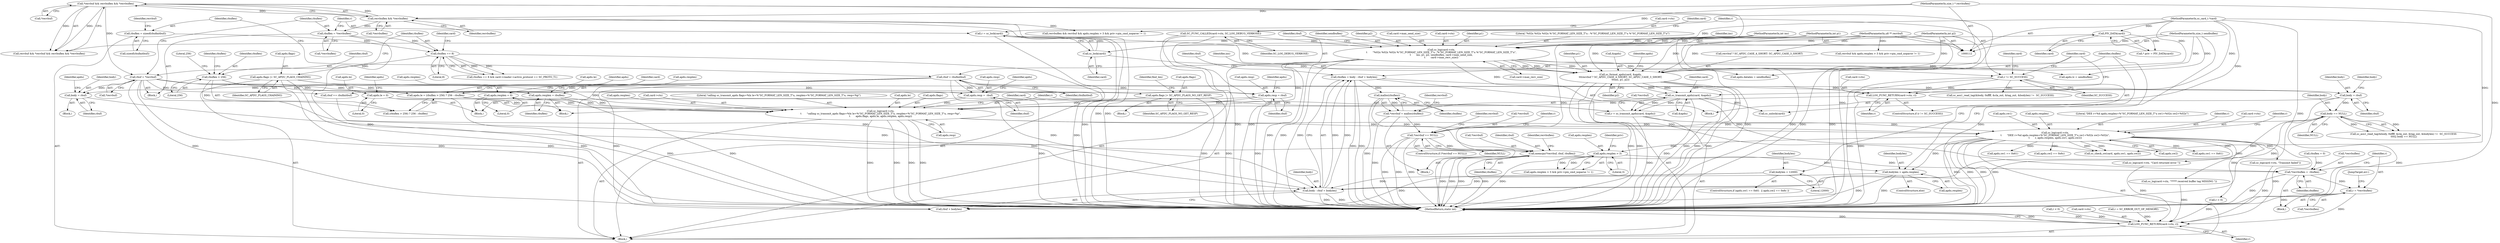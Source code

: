 digraph "0_OpenSC_8fe377e93b4b56060e5bbfb6f3142ceaeca744fa_14@integer" {
"1000444" [label="(Call,rbuflen = body - rbuf + bodylen)"];
"1000446" [label="(Call,body - rbuf + bodylen)"];
"1000411" [label="(Call,body == NULL)"];
"1000394" [label="(Call,body = rbuf)"];
"1000178" [label="(Call,rbuf = *recvbuf)"];
"1000170" [label="(Call,*recvbuf && recvbuflen && *recvbuflen)"];
"1000173" [label="(Call,recvbuflen && *recvbuflen)"];
"1000120" [label="(MethodParameterIn,size_t * recvbuflen)"];
"1000160" [label="(Call,rbuf = rbufinitbuf)"];
"1000420" [label="(Call,body = rbuf)"];
"1000435" [label="(Call,bodylen = 12000)"];
"1000439" [label="(Call,bodylen = apdu.resplen)"];
"1000379" [label="(Call,apdu.resplen > 3)"];
"1000314" [label="(Call,sc_log(card->ctx,\n\t       \"DEE r=%d apdu.resplen=%\"SC_FORMAT_LEN_SIZE_T\"u sw1=%02x sw2=%02x\",\n\t       r, apdu.resplen, apdu.sw1, apdu.sw2))"];
"1000291" [label="(Call,sc_log(card->ctx,\n\t       \"calling sc_transmit_apdu flags=%lx le=%\"SC_FORMAT_LEN_SIZE_T\"u, resplen=%\"SC_FORMAT_LEN_SIZE_T\"u, resp=%p\",\n\t       apdu.flags, apdu.le, apdu.resplen, apdu.resp))"];
"1000194" [label="(Call,LOG_FUNC_RETURN(card->ctx, r))"];
"1000145" [label="(Call,sc_log(card->ctx,\n\t       \"%02x %02x %02x %\"SC_FORMAT_LEN_SIZE_T\"u : %\"SC_FORMAT_LEN_SIZE_T\"u %\"SC_FORMAT_LEN_SIZE_T\"u\",\n\t       ins, p1, p2, sendbuflen, card->max_send_size,\n\t       card->max_recv_size))"];
"1000140" [label="(Call,SC_FUNC_CALLED(card->ctx, SC_LOG_DEBUG_VERBOSE))"];
"1000114" [label="(MethodParameterIn,int ins)"];
"1000115" [label="(MethodParameterIn,int p1)"];
"1000116" [label="(MethodParameterIn,int p2)"];
"1000118" [label="(MethodParameterIn,size_t sendbuflen)"];
"1000191" [label="(Call,r != SC_SUCCESS)"];
"1000186" [label="(Call,r = sc_lock(card))"];
"1000188" [label="(Call,sc_lock(card))"];
"1000138" [label="(Call,PIV_DATA(card))"];
"1000113" [label="(MethodParameterIn,sc_card_t *card)"];
"1000228" [label="(Call,apdu.flags |= SC_APDU_FLAGS_NO_GET_RESP)"];
"1000210" [label="(Call,apdu.flags |= SC_APDU_FLAGS_CHAINING)"];
"1000259" [label="(Call,apdu.le = (rbuflen > 256) ? 256 : rbuflen)"];
"1000264" [label="(Call,rbuflen > 256)"];
"1000217" [label="(Call,rbuflen == 8)"];
"1000163" [label="(Call,rbuflen = sizeof(rbufinitbuf))"];
"1000182" [label="(Call,rbuflen = *recvbuflen)"];
"1000281" [label="(Call,apdu.le = 0)"];
"1000286" [label="(Call,apdu.resplen = 0)"];
"1000269" [label="(Call,apdu.resplen = rbuflen)"];
"1000254" [label="(Call,apdu.resp = rbuf)"];
"1000276" [label="(Call,apdu.resp =  rbuf)"];
"1000308" [label="(Call,r = sc_transmit_apdu(card, &apdu))"];
"1000310" [label="(Call,sc_transmit_apdu(card, &apdu))"];
"1000199" [label="(Call,sc_format_apdu(card, &apdu,\n\t\t\trecvbuf ? SC_APDU_CASE_4_SHORT: SC_APDU_CASE_3_SHORT,\n\t\t\tins, p1, p2))"];
"1000119" [label="(MethodParameterIn,u8 ** recvbuf)"];
"1000459" [label="(Call,malloc(rbuflen))"];
"1000456" [label="(Call,*recvbuf = malloc(rbuflen))"];
"1000462" [label="(Call,*recvbuf == NULL)"];
"1000471" [label="(Call,memcpy(*recvbuf, rbuf, rbuflen))"];
"1000479" [label="(Call,*recvbuflen =  rbuflen)"];
"1000483" [label="(Call,r = *recvbuflen)"];
"1000490" [label="(Call,LOG_FUNC_RETURN(card->ctx, r))"];
"1000281" [label="(Call,apdu.le = 0)"];
"1000473" [label="(Identifier,recvbuf)"];
"1000273" [label="(Identifier,rbuflen)"];
"1000188" [label="(Call,sc_lock(card))"];
"1000312" [label="(Call,&apdu)"];
"1000461" [label="(ControlStructure,if (*recvbuf == NULL))"];
"1000116" [label="(MethodParameterIn,int p2)"];
"1000364" [label="(Call,sc_log(card->ctx, \"Card returned error \"))"];
"1000192" [label="(Identifier,r)"];
"1000421" [label="(Identifier,body)"];
"1000483" [label="(Call,r = *recvbuflen)"];
"1000439" [label="(Call,bodylen = apdu.resplen)"];
"1000183" [label="(Identifier,rbuflen)"];
"1000425" [label="(Call,apdu.sw1 == 0x61)"];
"1000266" [label="(Literal,256)"];
"1000219" [label="(Literal,8)"];
"1000291" [label="(Call,sc_log(card->ctx,\n\t       \"calling sc_transmit_apdu flags=%lx le=%\"SC_FORMAT_LEN_SIZE_T\"u, resplen=%\"SC_FORMAT_LEN_SIZE_T\"u, resp=%p\",\n\t       apdu.flags, apdu.le, apdu.resplen, apdu.resp))"];
"1000199" [label="(Call,sc_format_apdu(card, &apdu,\n\t\t\trecvbuf ? SC_APDU_CASE_4_SHORT: SC_APDU_CASE_3_SHORT,\n\t\t\tins, p1, p2))"];
"1000310" [label="(Call,sc_transmit_apdu(card, &apdu))"];
"1000194" [label="(Call,LOG_FUNC_RETURN(card->ctx, r))"];
"1000186" [label="(Call,r = sc_lock(card))"];
"1000285" [label="(Literal,0)"];
"1000446" [label="(Call,body - rbuf + bodylen)"];
"1000445" [label="(Identifier,rbuflen)"];
"1000302" [label="(Call,apdu.resplen)"];
"1000208" [label="(Identifier,p1)"];
"1000270" [label="(Call,apdu.resplen)"];
"1000119" [label="(MethodParameterIn,u8 ** recvbuf)"];
"1000309" [label="(Identifier,r)"];
"1000440" [label="(Identifier,bodylen)"];
"1000140" [label="(Call,SC_FUNC_CALLED(card->ctx, SC_LOG_DEBUG_VERBOSE))"];
"1000227" [label="(Block,)"];
"1000287" [label="(Call,apdu.resplen)"];
"1000271" [label="(Identifier,apdu)"];
"1000290" [label="(Literal,0)"];
"1000311" [label="(Identifier,card)"];
"1000211" [label="(Call,apdu.flags)"];
"1000435" [label="(Call,bodylen = 12000)"];
"1000413" [label="(Identifier,NULL)"];
"1000232" [label="(Identifier,SC_APDU_FLAGS_NO_GET_RESP)"];
"1000471" [label="(Call,memcpy(*recvbuf, rbuf, rbuflen))"];
"1000280" [label="(Identifier,rbuf)"];
"1000314" [label="(Call,sc_log(card->ctx,\n\t       \"DEE r=%d apdu.resplen=%\"SC_FORMAT_LEN_SIZE_T\"u sw1=%02x sw2=%02x\",\n\t       r, apdu.resplen, apdu.sw1, apdu.sw2))"];
"1000293" [label="(Identifier,card)"];
"1000374" [label="(Call,recvbuflen && recvbuf && apdu.resplen > 3 && priv->pin_cmd_noparse != 1)"];
"1000258" [label="(Identifier,rbuf)"];
"1000488" [label="(Call,sc_unlock(card))"];
"1000448" [label="(Call,rbuf + bodylen)"];
"1000412" [label="(Identifier,body)"];
"1000180" [label="(Call,*recvbuf)"];
"1000292" [label="(Call,card->ctx)"];
"1000282" [label="(Call,apdu.le)"];
"1000457" [label="(Call,*recvbuf)"];
"1000269" [label="(Call,apdu.resplen = rbuflen)"];
"1000241" [label="(Call,apdu.datalen = sendbuflen)"];
"1000331" [label="(Identifier,r)"];
"1000323" [label="(Call,apdu.sw1)"];
"1000415" [label="(Call,sc_log(card->ctx, \"***** received buffer tag MISSING \"))"];
"1000151" [label="(Identifier,p1)"];
"1000263" [label="(Call,(rbuflen > 256) ? 256 : rbuflen)"];
"1000121" [label="(Block,)"];
"1000255" [label="(Call,apdu.resp)"];
"1000479" [label="(Call,*recvbuflen =  rbuflen)"];
"1000459" [label="(Call,malloc(rbuflen))"];
"1000286" [label="(Call,apdu.resplen = 0)"];
"1000200" [label="(Identifier,card)"];
"1000320" [label="(Call,apdu.resplen)"];
"1000318" [label="(Literal,\"DEE r=%d apdu.resplen=%\"SC_FORMAT_LEN_SIZE_T\"u sw1=%02x sw2=%02x\")"];
"1000113" [label="(MethodParameterIn,sc_card_t *card)"];
"1000380" [label="(Call,apdu.resplen)"];
"1000316" [label="(Identifier,card)"];
"1000223" [label="(Identifier,card)"];
"1000465" [label="(Identifier,NULL)"];
"1000370" [label="(Call,rbuflen = 0)"];
"1000162" [label="(Identifier,rbufinitbuf)"];
"1000276" [label="(Call,apdu.resp =  rbuf)"];
"1000217" [label="(Call,rbuflen == 8)"];
"1000165" [label="(Call,sizeof(rbufinitbuf))"];
"1000277" [label="(Call,apdu.resp)"];
"1000308" [label="(Call,r = sc_transmit_apdu(card, &apdu))"];
"1000171" [label="(Call,*recvbuf)"];
"1000395" [label="(Identifier,body)"];
"1000164" [label="(Identifier,rbuflen)"];
"1000267" [label="(Literal,256)"];
"1000163" [label="(Call,rbuflen = sizeof(rbufinitbuf))"];
"1000455" [label="(Block,)"];
"1000394" [label="(Call,body = rbuf)"];
"1000453" [label="(Identifier,rbuf)"];
"1000288" [label="(Identifier,apdu)"];
"1000437" [label="(Literal,12000)"];
"1000147" [label="(Identifier,card)"];
"1000177" [label="(Block,)"];
"1000216" [label="(Call,rbuflen == 8 && card->reader->active_protocol == SC_PROTO_T1)"];
"1000149" [label="(Literal,\"%02x %02x %02x %\"SC_FORMAT_LEN_SIZE_T\"u : %\"SC_FORMAT_LEN_SIZE_T\"u %\"SC_FORMAT_LEN_SIZE_T\"u\")"];
"1000399" [label="(Call,sc_asn1_read_tag(&body, 0xffff, &cla_out, &tag_out, &bodylen) !=  SC_SUCCESS)"];
"1000463" [label="(Call,*recvbuf)"];
"1000168" [label="(Call,recvbuf && *recvbuf && recvbuflen && *recvbuflen)"];
"1000430" [label="(Call,apdu.sw2 == 0x6c)"];
"1000402" [label="(Identifier,body)"];
"1000452" [label="(Call,rbuf == rbufinitbuf)"];
"1000423" [label="(ControlStructure,if (apdu.sw1 == 0x61  || apdu.sw2 == 0x6c ))"];
"1000411" [label="(Call,body == NULL)"];
"1000472" [label="(Call,*recvbuf)"];
"1000444" [label="(Call,rbuflen = body - rbuf + bodylen)"];
"1000487" [label="(JumpTarget,err:)"];
"1000398" [label="(Call,sc_asn1_read_tag(&body, 0xffff, &cla_out, &tag_out, &bodylen) !=  SC_SUCCESS\n \t\t\t\t|| body == NULL)"];
"1000170" [label="(Call,*recvbuf && recvbuflen && *recvbuflen)"];
"1000254" [label="(Call,apdu.resp = rbuf)"];
"1000190" [label="(ControlStructure,if (r != SC_SUCCESS))"];
"1000468" [label="(Identifier,r)"];
"1000174" [label="(Identifier,recvbuflen)"];
"1000495" [label="(MethodReturn,static int)"];
"1000144" [label="(Identifier,SC_LOG_DEBUG_VERBOSE)"];
"1000482" [label="(Identifier,rbuflen)"];
"1000114" [label="(MethodParameterIn,int ins)"];
"1000193" [label="(Identifier,SC_SUCCESS)"];
"1000178" [label="(Call,rbuf = *recvbuf)"];
"1000138" [label="(Call,PIV_DATA(card))"];
"1000261" [label="(Identifier,apdu)"];
"1000379" [label="(Call,apdu.resplen > 3)"];
"1000295" [label="(Literal,\"calling sc_transmit_apdu flags=%lx le=%\"SC_FORMAT_LEN_SIZE_T\"u, resplen=%\"SC_FORMAT_LEN_SIZE_T\"u, resp=%p\")"];
"1000169" [label="(Identifier,recvbuf)"];
"1000478" [label="(Block,)"];
"1000485" [label="(Call,*recvbuflen)"];
"1000360" [label="(Call,r < 0)"];
"1000447" [label="(Identifier,body)"];
"1000115" [label="(MethodParameterIn,int p1)"];
"1000330" [label="(Call,r < 0)"];
"1000299" [label="(Call,apdu.le)"];
"1000484" [label="(Identifier,r)"];
"1000283" [label="(Identifier,apdu)"];
"1000210" [label="(Call,apdu.flags |= SC_APDU_FLAGS_CHAINING)"];
"1000236" [label="(Call,apdu.lc = sendbuflen)"];
"1000203" [label="(Call,recvbuf ? SC_APDU_CASE_4_SHORT: SC_APDU_CASE_3_SHORT)"];
"1000264" [label="(Call,rbuflen > 256)"];
"1000396" [label="(Identifier,rbuf)"];
"1000120" [label="(MethodParameterIn,size_t * recvbuflen)"];
"1000460" [label="(Identifier,rbuflen)"];
"1000161" [label="(Identifier,rbuf)"];
"1000150" [label="(Identifier,ins)"];
"1000139" [label="(Identifier,card)"];
"1000253" [label="(Block,)"];
"1000305" [label="(Call,apdu.resp)"];
"1000319" [label="(Identifier,r)"];
"1000268" [label="(Identifier,rbuflen)"];
"1000296" [label="(Call,apdu.flags)"];
"1000145" [label="(Call,sc_log(card->ctx,\n\t       \"%02x %02x %02x %\"SC_FORMAT_LEN_SIZE_T\"u : %\"SC_FORMAT_LEN_SIZE_T\"u %\"SC_FORMAT_LEN_SIZE_T\"u\",\n\t       ins, p1, p2, sendbuflen, card->max_send_size,\n\t       card->max_recv_size))"];
"1000265" [label="(Identifier,rbuflen)"];
"1000201" [label="(Call,&apdu)"];
"1000475" [label="(Identifier,rbuflen)"];
"1000474" [label="(Identifier,rbuf)"];
"1000153" [label="(Identifier,sendbuflen)"];
"1000464" [label="(Identifier,recvbuf)"];
"1000383" [label="(Literal,3)"];
"1000209" [label="(Identifier,p2)"];
"1000157" [label="(Call,card->max_recv_size)"];
"1000491" [label="(Call,card->ctx)"];
"1000234" [label="(Identifier,find_len)"];
"1000467" [label="(Call,r = SC_ERROR_OUT_OF_MEMORY)"];
"1000414" [label="(Block,)"];
"1000334" [label="(Call,sc_log(card->ctx, \"Transmit failed\"))"];
"1000136" [label="(Call,* priv = PIV_DATA(card))"];
"1000326" [label="(Call,apdu.sw2)"];
"1000438" [label="(ControlStructure,else)"];
"1000441" [label="(Call,apdu.resplen)"];
"1000187" [label="(Identifier,r)"];
"1000212" [label="(Identifier,apdu)"];
"1000422" [label="(Identifier,rbuf)"];
"1000490" [label="(Call,LOG_FUNC_RETURN(card->ctx, r))"];
"1000378" [label="(Call,apdu.resplen > 3 && priv->pin_cmd_noparse != 1)"];
"1000427" [label="(Identifier,apdu)"];
"1000184" [label="(Call,*recvbuflen)"];
"1000218" [label="(Identifier,rbuflen)"];
"1000207" [label="(Identifier,ins)"];
"1000214" [label="(Identifier,SC_APDU_FLAGS_CHAINING)"];
"1000344" [label="(Call,apdu.sw1 == 0x61)"];
"1000480" [label="(Call,*recvbuflen)"];
"1000420" [label="(Call,body = rbuf)"];
"1000315" [label="(Call,card->ctx)"];
"1000456" [label="(Call,*recvbuf = malloc(rbuflen))"];
"1000229" [label="(Call,apdu.flags)"];
"1000228" [label="(Call,apdu.flags |= SC_APDU_FLAGS_NO_GET_RESP)"];
"1000152" [label="(Identifier,p2)"];
"1000196" [label="(Identifier,card)"];
"1000477" [label="(Identifier,recvbuflen)"];
"1000154" [label="(Call,card->max_send_size)"];
"1000462" [label="(Call,*recvbuf == NULL)"];
"1000189" [label="(Identifier,card)"];
"1000118" [label="(MethodParameterIn,size_t sendbuflen)"];
"1000195" [label="(Call,card->ctx)"];
"1000275" [label="(Block,)"];
"1000141" [label="(Call,card->ctx)"];
"1000173" [label="(Call,recvbuflen && *recvbuflen)"];
"1000386" [label="(Identifier,priv)"];
"1000259" [label="(Call,apdu.le = (rbuflen > 256) ? 256 : rbuflen)"];
"1000182" [label="(Call,rbuflen = *recvbuflen)"];
"1000198" [label="(Identifier,r)"];
"1000436" [label="(Identifier,bodylen)"];
"1000179" [label="(Identifier,rbuf)"];
"1000191" [label="(Call,r != SC_SUCCESS)"];
"1000494" [label="(Identifier,r)"];
"1000160" [label="(Call,rbuf = rbufinitbuf)"];
"1000175" [label="(Call,*recvbuflen)"];
"1000146" [label="(Call,card->ctx)"];
"1000260" [label="(Call,apdu.le)"];
"1000389" [label="(Block,)"];
"1000376" [label="(Call,recvbuf && apdu.resplen > 3 && priv->pin_cmd_noparse != 1)"];
"1000351" [label="(Call,sc_check_sw(card, apdu.sw1, apdu.sw2))"];
"1000444" -> "1000389"  [label="AST: "];
"1000444" -> "1000446"  [label="CFG: "];
"1000445" -> "1000444"  [label="AST: "];
"1000446" -> "1000444"  [label="AST: "];
"1000453" -> "1000444"  [label="CFG: "];
"1000444" -> "1000495"  [label="DDG: "];
"1000444" -> "1000495"  [label="DDG: "];
"1000446" -> "1000444"  [label="DDG: "];
"1000446" -> "1000444"  [label="DDG: "];
"1000444" -> "1000459"  [label="DDG: "];
"1000444" -> "1000479"  [label="DDG: "];
"1000446" -> "1000448"  [label="CFG: "];
"1000447" -> "1000446"  [label="AST: "];
"1000448" -> "1000446"  [label="AST: "];
"1000446" -> "1000495"  [label="DDG: "];
"1000446" -> "1000495"  [label="DDG: "];
"1000411" -> "1000446"  [label="DDG: "];
"1000420" -> "1000446"  [label="DDG: "];
"1000394" -> "1000446"  [label="DDG: "];
"1000178" -> "1000446"  [label="DDG: "];
"1000160" -> "1000446"  [label="DDG: "];
"1000435" -> "1000446"  [label="DDG: "];
"1000439" -> "1000446"  [label="DDG: "];
"1000411" -> "1000398"  [label="AST: "];
"1000411" -> "1000413"  [label="CFG: "];
"1000412" -> "1000411"  [label="AST: "];
"1000413" -> "1000411"  [label="AST: "];
"1000398" -> "1000411"  [label="CFG: "];
"1000411" -> "1000495"  [label="DDG: "];
"1000411" -> "1000398"  [label="DDG: "];
"1000411" -> "1000398"  [label="DDG: "];
"1000394" -> "1000411"  [label="DDG: "];
"1000411" -> "1000462"  [label="DDG: "];
"1000394" -> "1000389"  [label="AST: "];
"1000394" -> "1000396"  [label="CFG: "];
"1000395" -> "1000394"  [label="AST: "];
"1000396" -> "1000394"  [label="AST: "];
"1000402" -> "1000394"  [label="CFG: "];
"1000178" -> "1000394"  [label="DDG: "];
"1000160" -> "1000394"  [label="DDG: "];
"1000178" -> "1000177"  [label="AST: "];
"1000178" -> "1000180"  [label="CFG: "];
"1000179" -> "1000178"  [label="AST: "];
"1000180" -> "1000178"  [label="AST: "];
"1000183" -> "1000178"  [label="CFG: "];
"1000178" -> "1000495"  [label="DDG: "];
"1000170" -> "1000178"  [label="DDG: "];
"1000178" -> "1000254"  [label="DDG: "];
"1000178" -> "1000276"  [label="DDG: "];
"1000178" -> "1000420"  [label="DDG: "];
"1000178" -> "1000448"  [label="DDG: "];
"1000178" -> "1000452"  [label="DDG: "];
"1000170" -> "1000168"  [label="AST: "];
"1000170" -> "1000171"  [label="CFG: "];
"1000170" -> "1000173"  [label="CFG: "];
"1000171" -> "1000170"  [label="AST: "];
"1000173" -> "1000170"  [label="AST: "];
"1000168" -> "1000170"  [label="CFG: "];
"1000170" -> "1000495"  [label="DDG: "];
"1000170" -> "1000495"  [label="DDG: "];
"1000170" -> "1000168"  [label="DDG: "];
"1000170" -> "1000168"  [label="DDG: "];
"1000173" -> "1000170"  [label="DDG: "];
"1000173" -> "1000170"  [label="DDG: "];
"1000173" -> "1000174"  [label="CFG: "];
"1000173" -> "1000175"  [label="CFG: "];
"1000174" -> "1000173"  [label="AST: "];
"1000175" -> "1000173"  [label="AST: "];
"1000173" -> "1000495"  [label="DDG: "];
"1000173" -> "1000495"  [label="DDG: "];
"1000120" -> "1000173"  [label="DDG: "];
"1000173" -> "1000182"  [label="DDG: "];
"1000173" -> "1000374"  [label="DDG: "];
"1000120" -> "1000112"  [label="AST: "];
"1000120" -> "1000495"  [label="DDG: "];
"1000120" -> "1000374"  [label="DDG: "];
"1000160" -> "1000121"  [label="AST: "];
"1000160" -> "1000162"  [label="CFG: "];
"1000161" -> "1000160"  [label="AST: "];
"1000162" -> "1000160"  [label="AST: "];
"1000164" -> "1000160"  [label="CFG: "];
"1000160" -> "1000254"  [label="DDG: "];
"1000160" -> "1000276"  [label="DDG: "];
"1000160" -> "1000420"  [label="DDG: "];
"1000160" -> "1000448"  [label="DDG: "];
"1000160" -> "1000452"  [label="DDG: "];
"1000420" -> "1000414"  [label="AST: "];
"1000420" -> "1000422"  [label="CFG: "];
"1000421" -> "1000420"  [label="AST: "];
"1000422" -> "1000420"  [label="AST: "];
"1000427" -> "1000420"  [label="CFG: "];
"1000435" -> "1000423"  [label="AST: "];
"1000435" -> "1000437"  [label="CFG: "];
"1000436" -> "1000435"  [label="AST: "];
"1000437" -> "1000435"  [label="AST: "];
"1000445" -> "1000435"  [label="CFG: "];
"1000435" -> "1000448"  [label="DDG: "];
"1000439" -> "1000438"  [label="AST: "];
"1000439" -> "1000441"  [label="CFG: "];
"1000440" -> "1000439"  [label="AST: "];
"1000441" -> "1000439"  [label="AST: "];
"1000445" -> "1000439"  [label="CFG: "];
"1000439" -> "1000495"  [label="DDG: "];
"1000379" -> "1000439"  [label="DDG: "];
"1000314" -> "1000439"  [label="DDG: "];
"1000439" -> "1000448"  [label="DDG: "];
"1000379" -> "1000378"  [label="AST: "];
"1000379" -> "1000383"  [label="CFG: "];
"1000380" -> "1000379"  [label="AST: "];
"1000383" -> "1000379"  [label="AST: "];
"1000386" -> "1000379"  [label="CFG: "];
"1000378" -> "1000379"  [label="CFG: "];
"1000379" -> "1000495"  [label="DDG: "];
"1000379" -> "1000378"  [label="DDG: "];
"1000379" -> "1000378"  [label="DDG: "];
"1000314" -> "1000379"  [label="DDG: "];
"1000314" -> "1000121"  [label="AST: "];
"1000314" -> "1000326"  [label="CFG: "];
"1000315" -> "1000314"  [label="AST: "];
"1000318" -> "1000314"  [label="AST: "];
"1000319" -> "1000314"  [label="AST: "];
"1000320" -> "1000314"  [label="AST: "];
"1000323" -> "1000314"  [label="AST: "];
"1000326" -> "1000314"  [label="AST: "];
"1000331" -> "1000314"  [label="CFG: "];
"1000314" -> "1000495"  [label="DDG: "];
"1000314" -> "1000495"  [label="DDG: "];
"1000314" -> "1000495"  [label="DDG: "];
"1000314" -> "1000495"  [label="DDG: "];
"1000291" -> "1000314"  [label="DDG: "];
"1000291" -> "1000314"  [label="DDG: "];
"1000308" -> "1000314"  [label="DDG: "];
"1000314" -> "1000330"  [label="DDG: "];
"1000314" -> "1000334"  [label="DDG: "];
"1000314" -> "1000344"  [label="DDG: "];
"1000314" -> "1000351"  [label="DDG: "];
"1000314" -> "1000351"  [label="DDG: "];
"1000314" -> "1000364"  [label="DDG: "];
"1000314" -> "1000415"  [label="DDG: "];
"1000314" -> "1000425"  [label="DDG: "];
"1000314" -> "1000430"  [label="DDG: "];
"1000314" -> "1000490"  [label="DDG: "];
"1000291" -> "1000121"  [label="AST: "];
"1000291" -> "1000305"  [label="CFG: "];
"1000292" -> "1000291"  [label="AST: "];
"1000295" -> "1000291"  [label="AST: "];
"1000296" -> "1000291"  [label="AST: "];
"1000299" -> "1000291"  [label="AST: "];
"1000302" -> "1000291"  [label="AST: "];
"1000305" -> "1000291"  [label="AST: "];
"1000309" -> "1000291"  [label="CFG: "];
"1000291" -> "1000495"  [label="DDG: "];
"1000291" -> "1000495"  [label="DDG: "];
"1000291" -> "1000495"  [label="DDG: "];
"1000291" -> "1000495"  [label="DDG: "];
"1000194" -> "1000291"  [label="DDG: "];
"1000145" -> "1000291"  [label="DDG: "];
"1000228" -> "1000291"  [label="DDG: "];
"1000210" -> "1000291"  [label="DDG: "];
"1000259" -> "1000291"  [label="DDG: "];
"1000281" -> "1000291"  [label="DDG: "];
"1000286" -> "1000291"  [label="DDG: "];
"1000269" -> "1000291"  [label="DDG: "];
"1000254" -> "1000291"  [label="DDG: "];
"1000276" -> "1000291"  [label="DDG: "];
"1000194" -> "1000190"  [label="AST: "];
"1000194" -> "1000198"  [label="CFG: "];
"1000195" -> "1000194"  [label="AST: "];
"1000198" -> "1000194"  [label="AST: "];
"1000200" -> "1000194"  [label="CFG: "];
"1000145" -> "1000194"  [label="DDG: "];
"1000191" -> "1000194"  [label="DDG: "];
"1000145" -> "1000121"  [label="AST: "];
"1000145" -> "1000157"  [label="CFG: "];
"1000146" -> "1000145"  [label="AST: "];
"1000149" -> "1000145"  [label="AST: "];
"1000150" -> "1000145"  [label="AST: "];
"1000151" -> "1000145"  [label="AST: "];
"1000152" -> "1000145"  [label="AST: "];
"1000153" -> "1000145"  [label="AST: "];
"1000154" -> "1000145"  [label="AST: "];
"1000157" -> "1000145"  [label="AST: "];
"1000161" -> "1000145"  [label="CFG: "];
"1000145" -> "1000495"  [label="DDG: "];
"1000145" -> "1000495"  [label="DDG: "];
"1000145" -> "1000495"  [label="DDG: "];
"1000140" -> "1000145"  [label="DDG: "];
"1000114" -> "1000145"  [label="DDG: "];
"1000115" -> "1000145"  [label="DDG: "];
"1000116" -> "1000145"  [label="DDG: "];
"1000118" -> "1000145"  [label="DDG: "];
"1000145" -> "1000199"  [label="DDG: "];
"1000145" -> "1000199"  [label="DDG: "];
"1000145" -> "1000199"  [label="DDG: "];
"1000145" -> "1000236"  [label="DDG: "];
"1000145" -> "1000241"  [label="DDG: "];
"1000140" -> "1000121"  [label="AST: "];
"1000140" -> "1000144"  [label="CFG: "];
"1000141" -> "1000140"  [label="AST: "];
"1000144" -> "1000140"  [label="AST: "];
"1000147" -> "1000140"  [label="CFG: "];
"1000140" -> "1000495"  [label="DDG: "];
"1000140" -> "1000495"  [label="DDG: "];
"1000114" -> "1000112"  [label="AST: "];
"1000114" -> "1000495"  [label="DDG: "];
"1000114" -> "1000199"  [label="DDG: "];
"1000115" -> "1000112"  [label="AST: "];
"1000115" -> "1000495"  [label="DDG: "];
"1000115" -> "1000199"  [label="DDG: "];
"1000116" -> "1000112"  [label="AST: "];
"1000116" -> "1000495"  [label="DDG: "];
"1000116" -> "1000199"  [label="DDG: "];
"1000118" -> "1000112"  [label="AST: "];
"1000118" -> "1000495"  [label="DDG: "];
"1000118" -> "1000236"  [label="DDG: "];
"1000118" -> "1000241"  [label="DDG: "];
"1000191" -> "1000190"  [label="AST: "];
"1000191" -> "1000193"  [label="CFG: "];
"1000192" -> "1000191"  [label="AST: "];
"1000193" -> "1000191"  [label="AST: "];
"1000196" -> "1000191"  [label="CFG: "];
"1000200" -> "1000191"  [label="CFG: "];
"1000191" -> "1000495"  [label="DDG: "];
"1000191" -> "1000495"  [label="DDG: "];
"1000186" -> "1000191"  [label="DDG: "];
"1000191" -> "1000399"  [label="DDG: "];
"1000186" -> "1000121"  [label="AST: "];
"1000186" -> "1000188"  [label="CFG: "];
"1000187" -> "1000186"  [label="AST: "];
"1000188" -> "1000186"  [label="AST: "];
"1000192" -> "1000186"  [label="CFG: "];
"1000186" -> "1000495"  [label="DDG: "];
"1000188" -> "1000186"  [label="DDG: "];
"1000188" -> "1000189"  [label="CFG: "];
"1000189" -> "1000188"  [label="AST: "];
"1000138" -> "1000188"  [label="DDG: "];
"1000113" -> "1000188"  [label="DDG: "];
"1000188" -> "1000199"  [label="DDG: "];
"1000138" -> "1000136"  [label="AST: "];
"1000138" -> "1000139"  [label="CFG: "];
"1000139" -> "1000138"  [label="AST: "];
"1000136" -> "1000138"  [label="CFG: "];
"1000138" -> "1000136"  [label="DDG: "];
"1000113" -> "1000138"  [label="DDG: "];
"1000113" -> "1000112"  [label="AST: "];
"1000113" -> "1000495"  [label="DDG: "];
"1000113" -> "1000199"  [label="DDG: "];
"1000113" -> "1000310"  [label="DDG: "];
"1000113" -> "1000351"  [label="DDG: "];
"1000113" -> "1000488"  [label="DDG: "];
"1000228" -> "1000227"  [label="AST: "];
"1000228" -> "1000232"  [label="CFG: "];
"1000229" -> "1000228"  [label="AST: "];
"1000232" -> "1000228"  [label="AST: "];
"1000234" -> "1000228"  [label="CFG: "];
"1000228" -> "1000495"  [label="DDG: "];
"1000228" -> "1000495"  [label="DDG: "];
"1000210" -> "1000228"  [label="DDG: "];
"1000210" -> "1000121"  [label="AST: "];
"1000210" -> "1000214"  [label="CFG: "];
"1000211" -> "1000210"  [label="AST: "];
"1000214" -> "1000210"  [label="AST: "];
"1000218" -> "1000210"  [label="CFG: "];
"1000210" -> "1000495"  [label="DDG: "];
"1000210" -> "1000495"  [label="DDG: "];
"1000259" -> "1000253"  [label="AST: "];
"1000259" -> "1000263"  [label="CFG: "];
"1000260" -> "1000259"  [label="AST: "];
"1000263" -> "1000259"  [label="AST: "];
"1000271" -> "1000259"  [label="CFG: "];
"1000259" -> "1000495"  [label="DDG: "];
"1000264" -> "1000259"  [label="DDG: "];
"1000264" -> "1000263"  [label="AST: "];
"1000264" -> "1000266"  [label="CFG: "];
"1000265" -> "1000264"  [label="AST: "];
"1000266" -> "1000264"  [label="AST: "];
"1000267" -> "1000264"  [label="CFG: "];
"1000268" -> "1000264"  [label="CFG: "];
"1000217" -> "1000264"  [label="DDG: "];
"1000264" -> "1000263"  [label="DDG: "];
"1000264" -> "1000269"  [label="DDG: "];
"1000217" -> "1000216"  [label="AST: "];
"1000217" -> "1000219"  [label="CFG: "];
"1000218" -> "1000217"  [label="AST: "];
"1000219" -> "1000217"  [label="AST: "];
"1000223" -> "1000217"  [label="CFG: "];
"1000216" -> "1000217"  [label="CFG: "];
"1000217" -> "1000495"  [label="DDG: "];
"1000217" -> "1000216"  [label="DDG: "];
"1000217" -> "1000216"  [label="DDG: "];
"1000163" -> "1000217"  [label="DDG: "];
"1000182" -> "1000217"  [label="DDG: "];
"1000163" -> "1000121"  [label="AST: "];
"1000163" -> "1000165"  [label="CFG: "];
"1000164" -> "1000163"  [label="AST: "];
"1000165" -> "1000163"  [label="AST: "];
"1000169" -> "1000163"  [label="CFG: "];
"1000182" -> "1000177"  [label="AST: "];
"1000182" -> "1000184"  [label="CFG: "];
"1000183" -> "1000182"  [label="AST: "];
"1000184" -> "1000182"  [label="AST: "];
"1000187" -> "1000182"  [label="CFG: "];
"1000182" -> "1000495"  [label="DDG: "];
"1000281" -> "1000275"  [label="AST: "];
"1000281" -> "1000285"  [label="CFG: "];
"1000282" -> "1000281"  [label="AST: "];
"1000285" -> "1000281"  [label="AST: "];
"1000288" -> "1000281"  [label="CFG: "];
"1000286" -> "1000275"  [label="AST: "];
"1000286" -> "1000290"  [label="CFG: "];
"1000287" -> "1000286"  [label="AST: "];
"1000290" -> "1000286"  [label="AST: "];
"1000293" -> "1000286"  [label="CFG: "];
"1000269" -> "1000253"  [label="AST: "];
"1000269" -> "1000273"  [label="CFG: "];
"1000270" -> "1000269"  [label="AST: "];
"1000273" -> "1000269"  [label="AST: "];
"1000293" -> "1000269"  [label="CFG: "];
"1000269" -> "1000495"  [label="DDG: "];
"1000254" -> "1000253"  [label="AST: "];
"1000254" -> "1000258"  [label="CFG: "];
"1000255" -> "1000254"  [label="AST: "];
"1000258" -> "1000254"  [label="AST: "];
"1000261" -> "1000254"  [label="CFG: "];
"1000254" -> "1000495"  [label="DDG: "];
"1000276" -> "1000275"  [label="AST: "];
"1000276" -> "1000280"  [label="CFG: "];
"1000277" -> "1000276"  [label="AST: "];
"1000280" -> "1000276"  [label="AST: "];
"1000283" -> "1000276"  [label="CFG: "];
"1000276" -> "1000495"  [label="DDG: "];
"1000308" -> "1000121"  [label="AST: "];
"1000308" -> "1000310"  [label="CFG: "];
"1000309" -> "1000308"  [label="AST: "];
"1000310" -> "1000308"  [label="AST: "];
"1000316" -> "1000308"  [label="CFG: "];
"1000308" -> "1000495"  [label="DDG: "];
"1000310" -> "1000308"  [label="DDG: "];
"1000310" -> "1000308"  [label="DDG: "];
"1000310" -> "1000312"  [label="CFG: "];
"1000311" -> "1000310"  [label="AST: "];
"1000312" -> "1000310"  [label="AST: "];
"1000310" -> "1000495"  [label="DDG: "];
"1000199" -> "1000310"  [label="DDG: "];
"1000199" -> "1000310"  [label="DDG: "];
"1000310" -> "1000351"  [label="DDG: "];
"1000310" -> "1000488"  [label="DDG: "];
"1000199" -> "1000121"  [label="AST: "];
"1000199" -> "1000209"  [label="CFG: "];
"1000200" -> "1000199"  [label="AST: "];
"1000201" -> "1000199"  [label="AST: "];
"1000203" -> "1000199"  [label="AST: "];
"1000207" -> "1000199"  [label="AST: "];
"1000208" -> "1000199"  [label="AST: "];
"1000209" -> "1000199"  [label="AST: "];
"1000212" -> "1000199"  [label="CFG: "];
"1000199" -> "1000495"  [label="DDG: "];
"1000199" -> "1000495"  [label="DDG: "];
"1000199" -> "1000495"  [label="DDG: "];
"1000199" -> "1000495"  [label="DDG: "];
"1000199" -> "1000495"  [label="DDG: "];
"1000119" -> "1000199"  [label="DDG: "];
"1000119" -> "1000112"  [label="AST: "];
"1000119" -> "1000495"  [label="DDG: "];
"1000119" -> "1000168"  [label="DDG: "];
"1000119" -> "1000203"  [label="DDG: "];
"1000119" -> "1000376"  [label="DDG: "];
"1000459" -> "1000456"  [label="AST: "];
"1000459" -> "1000460"  [label="CFG: "];
"1000460" -> "1000459"  [label="AST: "];
"1000456" -> "1000459"  [label="CFG: "];
"1000459" -> "1000495"  [label="DDG: "];
"1000459" -> "1000456"  [label="DDG: "];
"1000459" -> "1000471"  [label="DDG: "];
"1000456" -> "1000455"  [label="AST: "];
"1000457" -> "1000456"  [label="AST: "];
"1000464" -> "1000456"  [label="CFG: "];
"1000456" -> "1000495"  [label="DDG: "];
"1000456" -> "1000462"  [label="DDG: "];
"1000462" -> "1000461"  [label="AST: "];
"1000462" -> "1000465"  [label="CFG: "];
"1000463" -> "1000462"  [label="AST: "];
"1000465" -> "1000462"  [label="AST: "];
"1000468" -> "1000462"  [label="CFG: "];
"1000473" -> "1000462"  [label="CFG: "];
"1000462" -> "1000495"  [label="DDG: "];
"1000462" -> "1000495"  [label="DDG: "];
"1000462" -> "1000495"  [label="DDG: "];
"1000462" -> "1000471"  [label="DDG: "];
"1000471" -> "1000455"  [label="AST: "];
"1000471" -> "1000475"  [label="CFG: "];
"1000472" -> "1000471"  [label="AST: "];
"1000474" -> "1000471"  [label="AST: "];
"1000475" -> "1000471"  [label="AST: "];
"1000477" -> "1000471"  [label="CFG: "];
"1000471" -> "1000495"  [label="DDG: "];
"1000471" -> "1000495"  [label="DDG: "];
"1000471" -> "1000495"  [label="DDG: "];
"1000471" -> "1000495"  [label="DDG: "];
"1000452" -> "1000471"  [label="DDG: "];
"1000471" -> "1000479"  [label="DDG: "];
"1000479" -> "1000478"  [label="AST: "];
"1000479" -> "1000482"  [label="CFG: "];
"1000480" -> "1000479"  [label="AST: "];
"1000482" -> "1000479"  [label="AST: "];
"1000484" -> "1000479"  [label="CFG: "];
"1000479" -> "1000495"  [label="DDG: "];
"1000370" -> "1000479"  [label="DDG: "];
"1000479" -> "1000483"  [label="DDG: "];
"1000483" -> "1000478"  [label="AST: "];
"1000483" -> "1000485"  [label="CFG: "];
"1000484" -> "1000483"  [label="AST: "];
"1000485" -> "1000483"  [label="AST: "];
"1000487" -> "1000483"  [label="CFG: "];
"1000483" -> "1000495"  [label="DDG: "];
"1000483" -> "1000490"  [label="DDG: "];
"1000490" -> "1000121"  [label="AST: "];
"1000490" -> "1000494"  [label="CFG: "];
"1000491" -> "1000490"  [label="AST: "];
"1000494" -> "1000490"  [label="AST: "];
"1000495" -> "1000490"  [label="CFG: "];
"1000490" -> "1000495"  [label="DDG: "];
"1000490" -> "1000495"  [label="DDG: "];
"1000490" -> "1000495"  [label="DDG: "];
"1000364" -> "1000490"  [label="DDG: "];
"1000415" -> "1000490"  [label="DDG: "];
"1000334" -> "1000490"  [label="DDG: "];
"1000330" -> "1000490"  [label="DDG: "];
"1000360" -> "1000490"  [label="DDG: "];
"1000467" -> "1000490"  [label="DDG: "];
}
